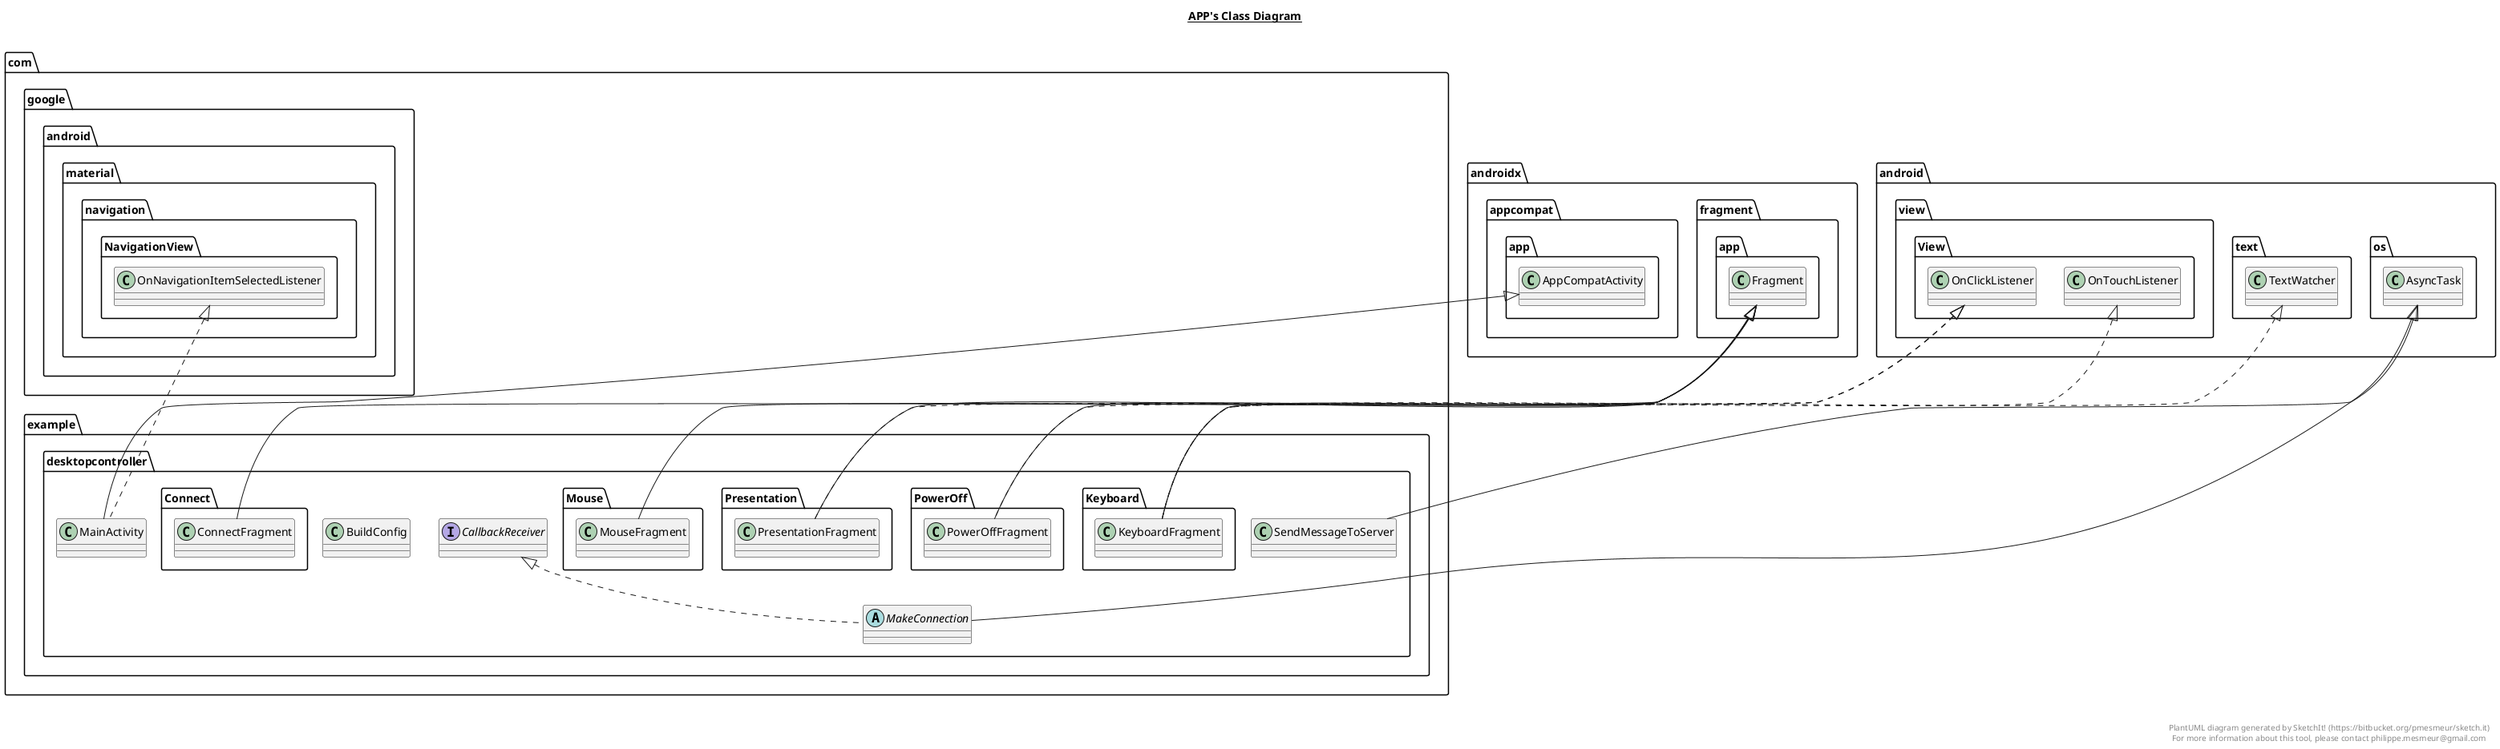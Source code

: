 @startuml

title __APP's Class Diagram__\n

  namespace com.example.desktopcontroller {
    class com.example.desktopcontroller.BuildConfig {
    }
  }
  

  namespace com.example.desktopcontroller {
    interface com.example.desktopcontroller.CallbackReceiver {
    }
  }
  

  namespace com.example.desktopcontroller {
    namespace Connect {
      class com.example.desktopcontroller.Connect.ConnectFragment {
      }
    }
  }
  

  namespace com.example.desktopcontroller {
    namespace Keyboard {
      class com.example.desktopcontroller.Keyboard.KeyboardFragment {
      }
    }
  }
  

  namespace com.example.desktopcontroller {
    class com.example.desktopcontroller.MainActivity {
    }
  }
  

  namespace com.example.desktopcontroller {
    abstract class com.example.desktopcontroller.MakeConnection {
    }
  }
  

  namespace com.example.desktopcontroller {
    namespace Mouse {
      class com.example.desktopcontroller.Mouse.MouseFragment {
      }
    }
  }
  

  namespace com.example.desktopcontroller {
    namespace PowerOff {
      class com.example.desktopcontroller.PowerOff.PowerOffFragment {
      }
    }
  }
  

  namespace com.example.desktopcontroller {
    namespace Presentation {
      class com.example.desktopcontroller.Presentation.PresentationFragment {
      }
    }
  }
  

  namespace com.example.desktopcontroller {
    class com.example.desktopcontroller.SendMessageToServer {
    }
  }
  

  com.example.desktopcontroller.Connect.ConnectFragment -up-|> androidx.fragment.app.Fragment
  com.example.desktopcontroller.Keyboard.KeyboardFragment .up.|> android.text.TextWatcher
  com.example.desktopcontroller.Keyboard.KeyboardFragment .up.|> android.view.View.OnClickListener
  com.example.desktopcontroller.Keyboard.KeyboardFragment .up.|> android.view.View.OnTouchListener
  com.example.desktopcontroller.Keyboard.KeyboardFragment -up-|> androidx.fragment.app.Fragment
  com.example.desktopcontroller.MainActivity .up.|> com.google.android.material.navigation.NavigationView.OnNavigationItemSelectedListener
  com.example.desktopcontroller.MainActivity -up-|> androidx.appcompat.app.AppCompatActivity
  com.example.desktopcontroller.MakeConnection .up.|> com.example.desktopcontroller.CallbackReceiver
  com.example.desktopcontroller.MakeConnection -up-|> android.os.AsyncTask
  com.example.desktopcontroller.Mouse.MouseFragment -up-|> androidx.fragment.app.Fragment
  com.example.desktopcontroller.PowerOff.PowerOffFragment .up.|> android.view.View.OnClickListener
  com.example.desktopcontroller.PowerOff.PowerOffFragment -up-|> androidx.fragment.app.Fragment
  com.example.desktopcontroller.Presentation.PresentationFragment .up.|> android.view.View.OnClickListener
  com.example.desktopcontroller.Presentation.PresentationFragment -up-|> androidx.fragment.app.Fragment
  com.example.desktopcontroller.SendMessageToServer -up-|> android.os.AsyncTask


right footer


PlantUML diagram generated by SketchIt! (https://bitbucket.org/pmesmeur/sketch.it)
For more information about this tool, please contact philippe.mesmeur@gmail.com
endfooter

@enduml
